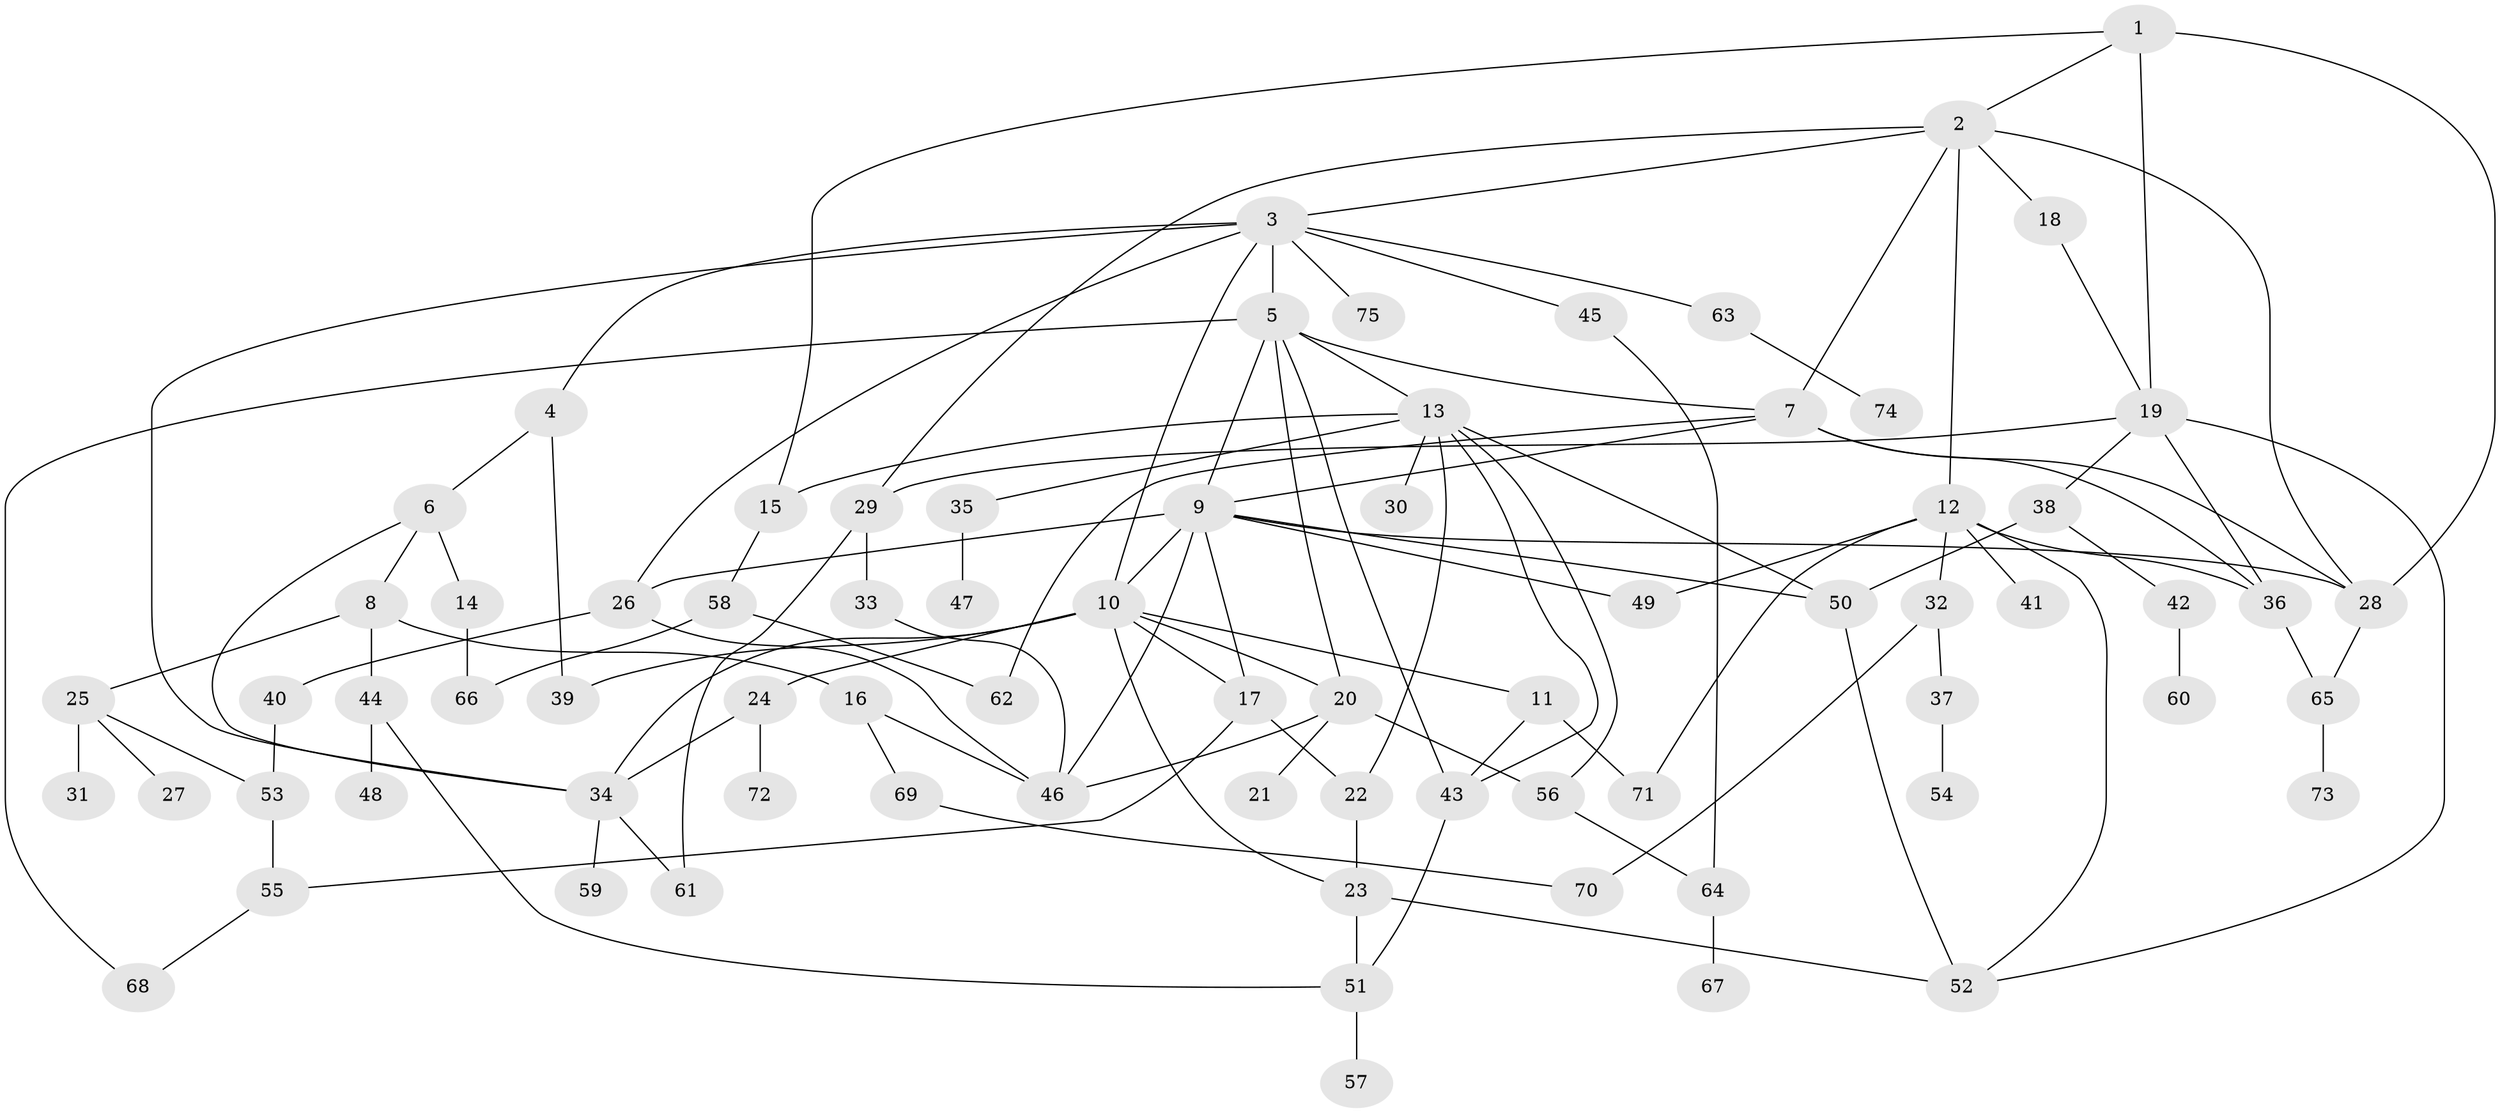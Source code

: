 // original degree distribution, {5: 0.04716981132075472, 7: 0.02830188679245283, 10: 0.009433962264150943, 4: 0.14150943396226415, 8: 0.018867924528301886, 6: 0.03773584905660377, 1: 0.22641509433962265, 3: 0.1792452830188679, 9: 0.009433962264150943, 2: 0.3018867924528302}
// Generated by graph-tools (version 1.1) at 2025/48/03/04/25 22:48:36]
// undirected, 75 vertices, 119 edges
graph export_dot {
  node [color=gray90,style=filled];
  1;
  2;
  3;
  4;
  5;
  6;
  7;
  8;
  9;
  10;
  11;
  12;
  13;
  14;
  15;
  16;
  17;
  18;
  19;
  20;
  21;
  22;
  23;
  24;
  25;
  26;
  27;
  28;
  29;
  30;
  31;
  32;
  33;
  34;
  35;
  36;
  37;
  38;
  39;
  40;
  41;
  42;
  43;
  44;
  45;
  46;
  47;
  48;
  49;
  50;
  51;
  52;
  53;
  54;
  55;
  56;
  57;
  58;
  59;
  60;
  61;
  62;
  63;
  64;
  65;
  66;
  67;
  68;
  69;
  70;
  71;
  72;
  73;
  74;
  75;
  1 -- 2 [weight=1.0];
  1 -- 15 [weight=1.0];
  1 -- 19 [weight=1.0];
  1 -- 28 [weight=1.0];
  2 -- 3 [weight=1.0];
  2 -- 7 [weight=1.0];
  2 -- 12 [weight=1.0];
  2 -- 18 [weight=1.0];
  2 -- 28 [weight=1.0];
  2 -- 29 [weight=1.0];
  3 -- 4 [weight=1.0];
  3 -- 5 [weight=2.0];
  3 -- 10 [weight=1.0];
  3 -- 26 [weight=1.0];
  3 -- 34 [weight=1.0];
  3 -- 45 [weight=1.0];
  3 -- 63 [weight=1.0];
  3 -- 75 [weight=1.0];
  4 -- 6 [weight=1.0];
  4 -- 39 [weight=1.0];
  5 -- 7 [weight=1.0];
  5 -- 9 [weight=1.0];
  5 -- 13 [weight=1.0];
  5 -- 20 [weight=1.0];
  5 -- 43 [weight=1.0];
  5 -- 68 [weight=1.0];
  6 -- 8 [weight=1.0];
  6 -- 14 [weight=1.0];
  6 -- 34 [weight=1.0];
  7 -- 9 [weight=1.0];
  7 -- 28 [weight=1.0];
  7 -- 36 [weight=1.0];
  7 -- 62 [weight=1.0];
  8 -- 16 [weight=1.0];
  8 -- 25 [weight=1.0];
  8 -- 44 [weight=1.0];
  9 -- 10 [weight=2.0];
  9 -- 17 [weight=1.0];
  9 -- 26 [weight=1.0];
  9 -- 28 [weight=1.0];
  9 -- 46 [weight=2.0];
  9 -- 49 [weight=1.0];
  9 -- 50 [weight=1.0];
  10 -- 11 [weight=1.0];
  10 -- 17 [weight=1.0];
  10 -- 20 [weight=1.0];
  10 -- 23 [weight=1.0];
  10 -- 24 [weight=1.0];
  10 -- 34 [weight=1.0];
  10 -- 39 [weight=1.0];
  11 -- 43 [weight=1.0];
  11 -- 71 [weight=1.0];
  12 -- 32 [weight=1.0];
  12 -- 36 [weight=1.0];
  12 -- 41 [weight=1.0];
  12 -- 49 [weight=1.0];
  12 -- 52 [weight=1.0];
  12 -- 71 [weight=1.0];
  13 -- 15 [weight=1.0];
  13 -- 22 [weight=1.0];
  13 -- 30 [weight=1.0];
  13 -- 35 [weight=1.0];
  13 -- 43 [weight=1.0];
  13 -- 50 [weight=1.0];
  13 -- 56 [weight=1.0];
  14 -- 66 [weight=1.0];
  15 -- 58 [weight=1.0];
  16 -- 46 [weight=1.0];
  16 -- 69 [weight=1.0];
  17 -- 22 [weight=1.0];
  17 -- 55 [weight=1.0];
  18 -- 19 [weight=1.0];
  19 -- 29 [weight=1.0];
  19 -- 36 [weight=1.0];
  19 -- 38 [weight=1.0];
  19 -- 52 [weight=1.0];
  20 -- 21 [weight=2.0];
  20 -- 46 [weight=1.0];
  20 -- 56 [weight=1.0];
  22 -- 23 [weight=1.0];
  23 -- 51 [weight=1.0];
  23 -- 52 [weight=1.0];
  24 -- 34 [weight=1.0];
  24 -- 72 [weight=1.0];
  25 -- 27 [weight=1.0];
  25 -- 31 [weight=2.0];
  25 -- 53 [weight=1.0];
  26 -- 40 [weight=1.0];
  26 -- 46 [weight=1.0];
  28 -- 65 [weight=1.0];
  29 -- 33 [weight=2.0];
  29 -- 61 [weight=1.0];
  32 -- 37 [weight=1.0];
  32 -- 70 [weight=1.0];
  33 -- 46 [weight=1.0];
  34 -- 59 [weight=1.0];
  34 -- 61 [weight=1.0];
  35 -- 47 [weight=1.0];
  36 -- 65 [weight=1.0];
  37 -- 54 [weight=1.0];
  38 -- 42 [weight=1.0];
  38 -- 50 [weight=1.0];
  40 -- 53 [weight=1.0];
  42 -- 60 [weight=1.0];
  43 -- 51 [weight=1.0];
  44 -- 48 [weight=1.0];
  44 -- 51 [weight=1.0];
  45 -- 64 [weight=1.0];
  50 -- 52 [weight=1.0];
  51 -- 57 [weight=1.0];
  53 -- 55 [weight=1.0];
  55 -- 68 [weight=1.0];
  56 -- 64 [weight=1.0];
  58 -- 62 [weight=1.0];
  58 -- 66 [weight=1.0];
  63 -- 74 [weight=1.0];
  64 -- 67 [weight=1.0];
  65 -- 73 [weight=1.0];
  69 -- 70 [weight=1.0];
}
